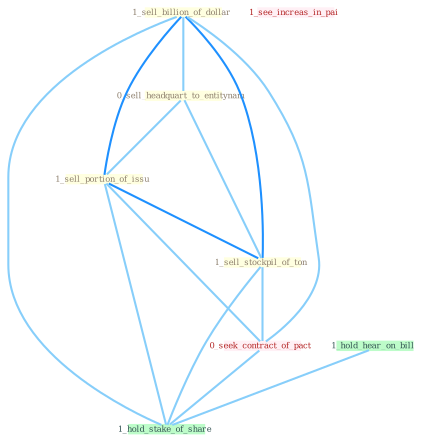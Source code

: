 Graph G{ 
    node
    [shape=polygon,style=filled,width=.5,height=.06,color="#BDFCC9",fixedsize=true,fontsize=4,
    fontcolor="#2f4f4f"];
    {node
    [color="#ffffe0", fontcolor="#8b7d6b"] "1_sell_billion_of_dollar " "0_sell_headquart_to_entitynam " "1_sell_portion_of_issu " "1_sell_stockpil_of_ton "}
{node [color="#fff0f5", fontcolor="#b22222"] "0_seek_contract_of_pact " "1_see_increas_in_pai "}
edge [color="#B0E2FF"];

	"1_sell_billion_of_dollar " -- "0_sell_headquart_to_entitynam " [w="1", color="#87cefa" ];
	"1_sell_billion_of_dollar " -- "1_sell_portion_of_issu " [w="2", color="#1e90ff" , len=0.8];
	"1_sell_billion_of_dollar " -- "1_sell_stockpil_of_ton " [w="2", color="#1e90ff" , len=0.8];
	"1_sell_billion_of_dollar " -- "0_seek_contract_of_pact " [w="1", color="#87cefa" ];
	"1_sell_billion_of_dollar " -- "1_hold_stake_of_share " [w="1", color="#87cefa" ];
	"0_sell_headquart_to_entitynam " -- "1_sell_portion_of_issu " [w="1", color="#87cefa" ];
	"0_sell_headquart_to_entitynam " -- "1_sell_stockpil_of_ton " [w="1", color="#87cefa" ];
	"1_sell_portion_of_issu " -- "1_sell_stockpil_of_ton " [w="2", color="#1e90ff" , len=0.8];
	"1_sell_portion_of_issu " -- "0_seek_contract_of_pact " [w="1", color="#87cefa" ];
	"1_sell_portion_of_issu " -- "1_hold_stake_of_share " [w="1", color="#87cefa" ];
	"1_sell_stockpil_of_ton " -- "0_seek_contract_of_pact " [w="1", color="#87cefa" ];
	"1_sell_stockpil_of_ton " -- "1_hold_stake_of_share " [w="1", color="#87cefa" ];
	"0_seek_contract_of_pact " -- "1_hold_stake_of_share " [w="1", color="#87cefa" ];
	"1_hold_hear_on_bill " -- "1_hold_stake_of_share " [w="1", color="#87cefa" ];
}